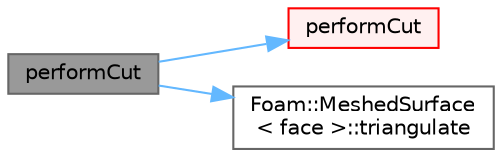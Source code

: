 digraph "performCut"
{
 // LATEX_PDF_SIZE
  bgcolor="transparent";
  edge [fontname=Helvetica,fontsize=10,labelfontname=Helvetica,labelfontsize=10];
  node [fontname=Helvetica,fontsize=10,shape=box,height=0.2,width=0.4];
  rankdir="LR";
  Node1 [id="Node000001",label="performCut",height=0.2,width=0.4,color="gray40", fillcolor="grey60", style="filled", fontcolor="black",tooltip=" "];
  Node1 -> Node2 [id="edge1_Node000001_Node000002",color="steelblue1",style="solid",tooltip=" "];
  Node2 [id="Node000002",label="performCut",height=0.2,width=0.4,color="red", fillcolor="#FFF0F0", style="filled",URL="$classFoam_1_1cuttingSurfaceBase.html#a3128847c8e041bfd5744029ad8cd60fd",tooltip=" "];
  Node1 -> Node9 [id="edge2_Node000001_Node000009",color="steelblue1",style="solid",tooltip=" "];
  Node9 [id="Node000009",label="Foam::MeshedSurface\l\< face \>::triangulate",height=0.2,width=0.4,color="grey40", fillcolor="white", style="filled",URL="$classFoam_1_1MeshedSurface.html#a8dd186193bad6580e1486e178a898e2a",tooltip=" "];
}
